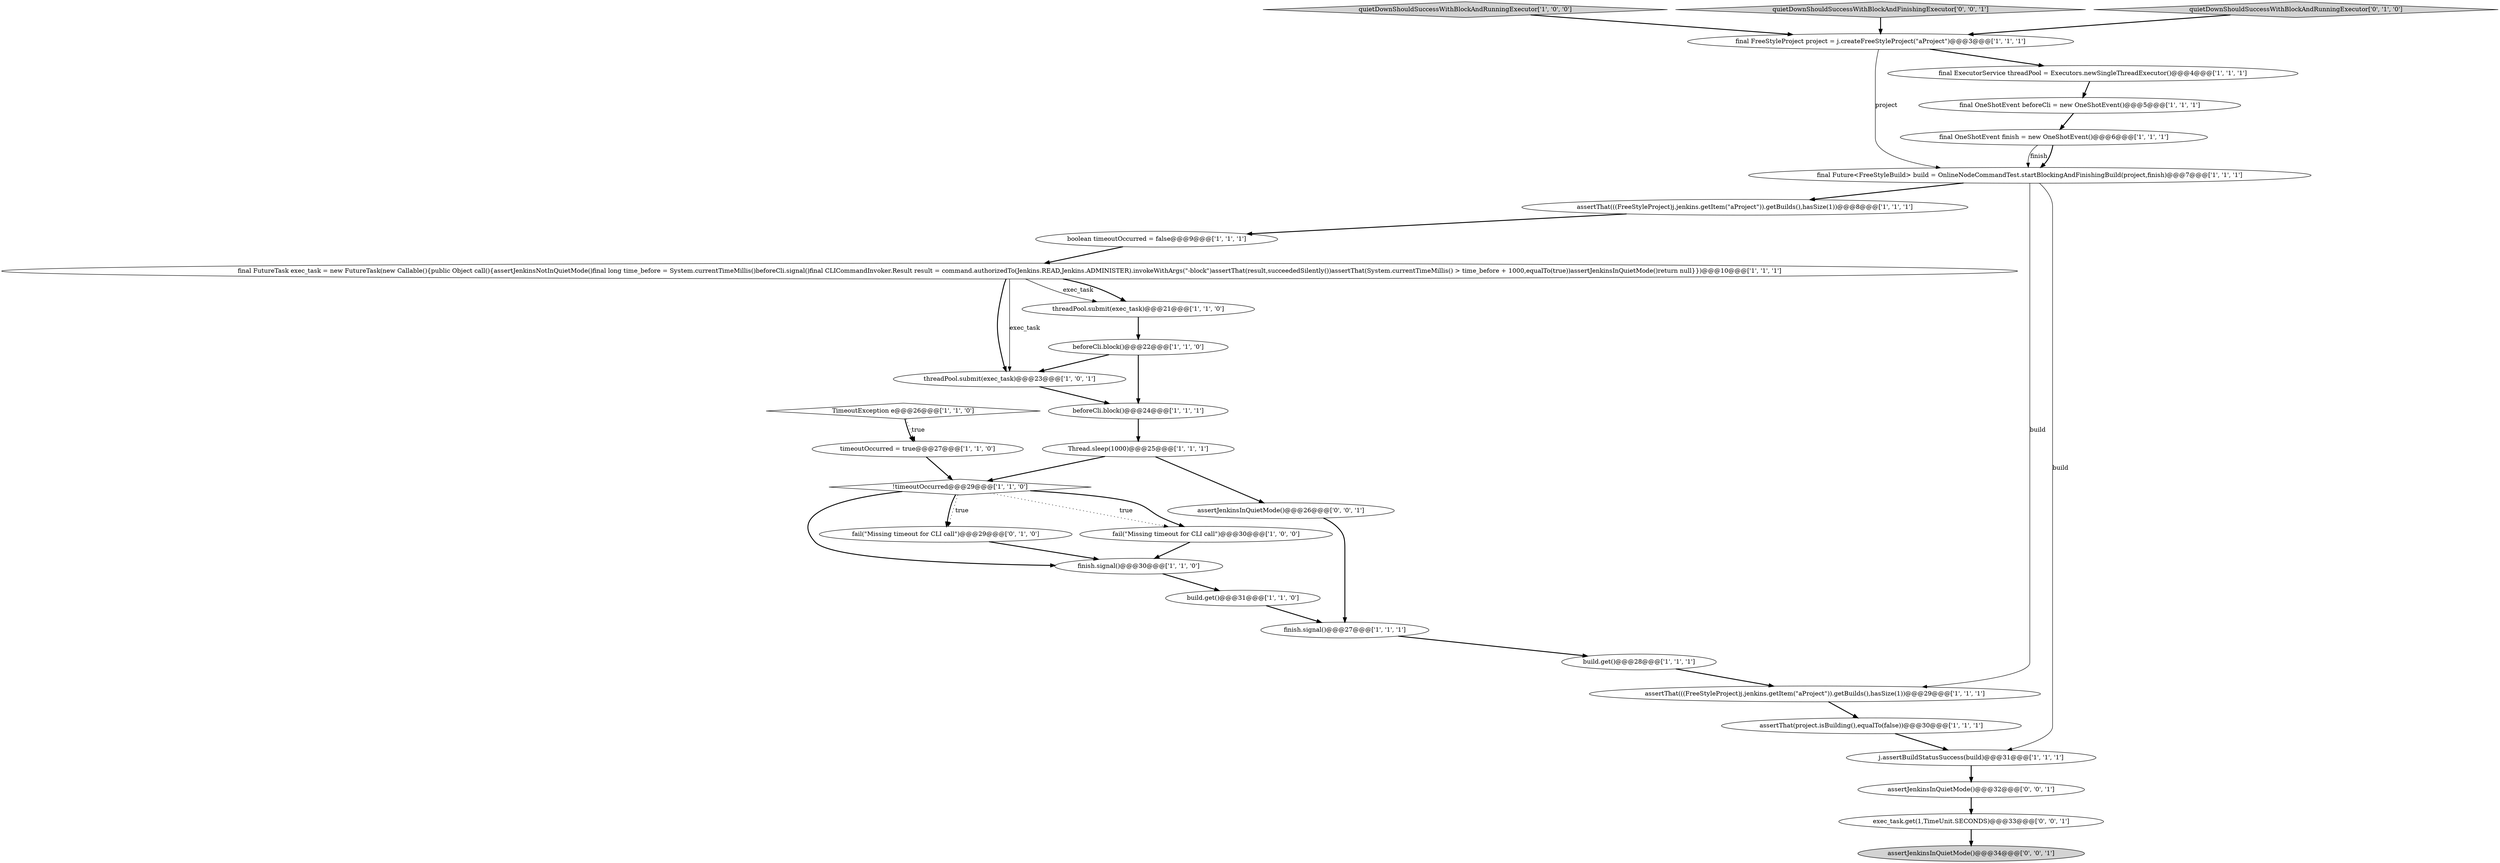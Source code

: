 digraph {
24 [style = filled, label = "TimeoutException e@@@26@@@['1', '1', '0']", fillcolor = white, shape = diamond image = "AAA0AAABBB1BBB"];
20 [style = filled, label = "finish.signal()@@@27@@@['1', '1', '1']", fillcolor = white, shape = ellipse image = "AAA0AAABBB1BBB"];
30 [style = filled, label = "exec_task.get(1,TimeUnit.SECONDS)@@@33@@@['0', '0', '1']", fillcolor = white, shape = ellipse image = "AAA0AAABBB3BBB"];
11 [style = filled, label = "!timeoutOccurred@@@29@@@['1', '1', '0']", fillcolor = white, shape = diamond image = "AAA0AAABBB1BBB"];
17 [style = filled, label = "final Future<FreeStyleBuild> build = OnlineNodeCommandTest.startBlockingAndFinishingBuild(project,finish)@@@7@@@['1', '1', '1']", fillcolor = white, shape = ellipse image = "AAA0AAABBB1BBB"];
15 [style = filled, label = "threadPool.submit(exec_task)@@@23@@@['1', '0', '1']", fillcolor = white, shape = ellipse image = "AAA0AAABBB1BBB"];
6 [style = filled, label = "quietDownShouldSuccessWithBlockAndRunningExecutor['1', '0', '0']", fillcolor = lightgray, shape = diamond image = "AAA0AAABBB1BBB"];
27 [style = filled, label = "quietDownShouldSuccessWithBlockAndFinishingExecutor['0', '0', '1']", fillcolor = lightgray, shape = diamond image = "AAA0AAABBB3BBB"];
5 [style = filled, label = "Thread.sleep(1000)@@@25@@@['1', '1', '1']", fillcolor = white, shape = ellipse image = "AAA0AAABBB1BBB"];
13 [style = filled, label = "finish.signal()@@@30@@@['1', '1', '0']", fillcolor = white, shape = ellipse image = "AAA0AAABBB1BBB"];
19 [style = filled, label = "assertThat(project.isBuilding(),equalTo(false))@@@30@@@['1', '1', '1']", fillcolor = white, shape = ellipse image = "AAA0AAABBB1BBB"];
12 [style = filled, label = "final FreeStyleProject project = j.createFreeStyleProject(\"aProject\")@@@3@@@['1', '1', '1']", fillcolor = white, shape = ellipse image = "AAA0AAABBB1BBB"];
25 [style = filled, label = "fail(\"Missing timeout for CLI call\")@@@29@@@['0', '1', '0']", fillcolor = white, shape = ellipse image = "AAA0AAABBB2BBB"];
26 [style = filled, label = "quietDownShouldSuccessWithBlockAndRunningExecutor['0', '1', '0']", fillcolor = lightgray, shape = diamond image = "AAA0AAABBB2BBB"];
2 [style = filled, label = "fail(\"Missing timeout for CLI call\")@@@30@@@['1', '0', '0']", fillcolor = white, shape = ellipse image = "AAA0AAABBB1BBB"];
10 [style = filled, label = "assertThat(((FreeStyleProject)j.jenkins.getItem(\"aProject\")).getBuilds(),hasSize(1))@@@8@@@['1', '1', '1']", fillcolor = white, shape = ellipse image = "AAA0AAABBB1BBB"];
22 [style = filled, label = "build.get()@@@28@@@['1', '1', '1']", fillcolor = white, shape = ellipse image = "AAA0AAABBB1BBB"];
23 [style = filled, label = "beforeCli.block()@@@22@@@['1', '1', '0']", fillcolor = white, shape = ellipse image = "AAA0AAABBB1BBB"];
3 [style = filled, label = "final OneShotEvent beforeCli = new OneShotEvent()@@@5@@@['1', '1', '1']", fillcolor = white, shape = ellipse image = "AAA0AAABBB1BBB"];
21 [style = filled, label = "final FutureTask exec_task = new FutureTask(new Callable(){public Object call(){assertJenkinsNotInQuietMode()final long time_before = System.currentTimeMillis()beforeCli.signal()final CLICommandInvoker.Result result = command.authorizedTo(Jenkins.READ,Jenkins.ADMINISTER).invokeWithArgs(\"-block\")assertThat(result,succeededSilently())assertThat(System.currentTimeMillis() > time_before + 1000,equalTo(true))assertJenkinsInQuietMode()return null}})@@@10@@@['1', '1', '1']", fillcolor = white, shape = ellipse image = "AAA0AAABBB1BBB"];
29 [style = filled, label = "assertJenkinsInQuietMode()@@@32@@@['0', '0', '1']", fillcolor = white, shape = ellipse image = "AAA0AAABBB3BBB"];
28 [style = filled, label = "assertJenkinsInQuietMode()@@@34@@@['0', '0', '1']", fillcolor = lightgray, shape = ellipse image = "AAA0AAABBB3BBB"];
18 [style = filled, label = "assertThat(((FreeStyleProject)j.jenkins.getItem(\"aProject\")).getBuilds(),hasSize(1))@@@29@@@['1', '1', '1']", fillcolor = white, shape = ellipse image = "AAA0AAABBB1BBB"];
0 [style = filled, label = "threadPool.submit(exec_task)@@@21@@@['1', '1', '0']", fillcolor = white, shape = ellipse image = "AAA0AAABBB1BBB"];
31 [style = filled, label = "assertJenkinsInQuietMode()@@@26@@@['0', '0', '1']", fillcolor = white, shape = ellipse image = "AAA0AAABBB3BBB"];
1 [style = filled, label = "timeoutOccurred = true@@@27@@@['1', '1', '0']", fillcolor = white, shape = ellipse image = "AAA0AAABBB1BBB"];
7 [style = filled, label = "final OneShotEvent finish = new OneShotEvent()@@@6@@@['1', '1', '1']", fillcolor = white, shape = ellipse image = "AAA0AAABBB1BBB"];
14 [style = filled, label = "final ExecutorService threadPool = Executors.newSingleThreadExecutor()@@@4@@@['1', '1', '1']", fillcolor = white, shape = ellipse image = "AAA0AAABBB1BBB"];
4 [style = filled, label = "build.get()@@@31@@@['1', '1', '0']", fillcolor = white, shape = ellipse image = "AAA0AAABBB1BBB"];
8 [style = filled, label = "beforeCli.block()@@@24@@@['1', '1', '1']", fillcolor = white, shape = ellipse image = "AAA0AAABBB1BBB"];
9 [style = filled, label = "boolean timeoutOccurred = false@@@9@@@['1', '1', '1']", fillcolor = white, shape = ellipse image = "AAA0AAABBB1BBB"];
16 [style = filled, label = "j.assertBuildStatusSuccess(build)@@@31@@@['1', '1', '1']", fillcolor = white, shape = ellipse image = "AAA0AAABBB1BBB"];
29->30 [style = bold, label=""];
11->25 [style = bold, label=""];
17->18 [style = solid, label="build"];
11->2 [style = dotted, label="true"];
23->15 [style = bold, label=""];
14->3 [style = bold, label=""];
8->5 [style = bold, label=""];
13->4 [style = bold, label=""];
21->15 [style = bold, label=""];
27->12 [style = bold, label=""];
2->13 [style = bold, label=""];
10->9 [style = bold, label=""];
12->14 [style = bold, label=""];
20->22 [style = bold, label=""];
7->17 [style = solid, label="finish"];
9->21 [style = bold, label=""];
3->7 [style = bold, label=""];
4->20 [style = bold, label=""];
11->2 [style = bold, label=""];
1->11 [style = bold, label=""];
24->1 [style = bold, label=""];
0->23 [style = bold, label=""];
5->31 [style = bold, label=""];
19->16 [style = bold, label=""];
16->29 [style = bold, label=""];
21->0 [style = solid, label="exec_task"];
5->11 [style = bold, label=""];
18->19 [style = bold, label=""];
23->8 [style = bold, label=""];
25->13 [style = bold, label=""];
31->20 [style = bold, label=""];
11->13 [style = bold, label=""];
22->18 [style = bold, label=""];
6->12 [style = bold, label=""];
17->16 [style = solid, label="build"];
11->25 [style = dotted, label="true"];
7->17 [style = bold, label=""];
26->12 [style = bold, label=""];
30->28 [style = bold, label=""];
24->1 [style = dotted, label="true"];
21->0 [style = bold, label=""];
12->17 [style = solid, label="project"];
15->8 [style = bold, label=""];
17->10 [style = bold, label=""];
21->15 [style = solid, label="exec_task"];
}
